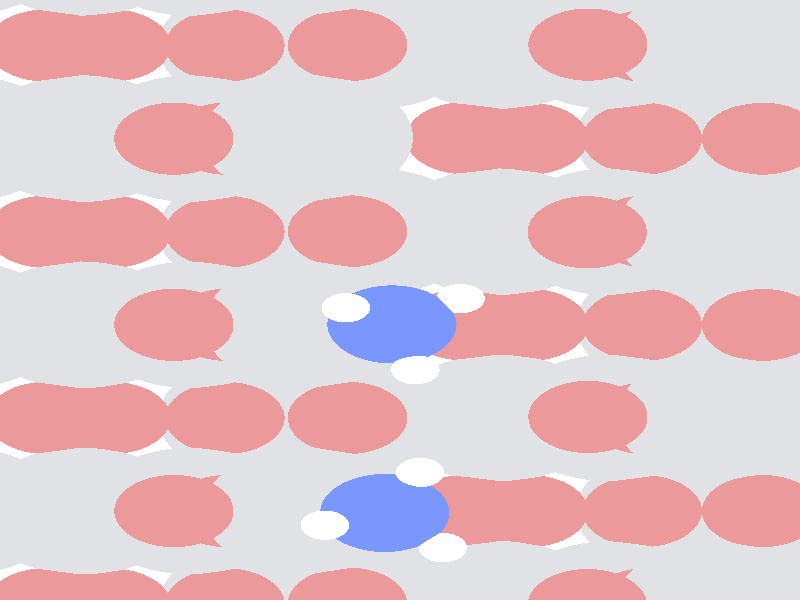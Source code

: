 #include "colors.inc"
#include "finish.inc"

global_settings {assumed_gamma 1 max_trace_level 6}
background {color White}
camera {orthographic
  right -9.91*x up 12.31*y
  direction 1.00*z
  location <0,0,50.00> look_at <0,0,0>}
light_source {<  2.00,   3.00,  125.00> color White
  area_light <0.95, 0, 0>, <0, 0.80, 0>, 5, 4
  adaptive 1 jitter}

#declare simple = finish {phong 0.7}
#declare pale = finish {ambient .5 diffuse .85 roughness .001 specular 0.200 }
#declare intermediate = finish {ambient 0.3 diffuse 0.6 specular 0.10 roughness 0.04 }
#declare vmd = finish {ambient .0 diffuse .65 phong 0.1 phong_size 40. specular 0.500 }
#declare jmol = finish {ambient .2 diffuse .6 specular 1 roughness .001 metallic}
#declare ase2 = finish {ambient 0.05 brilliance 3 diffuse 0.6 metallic specular 0.70 roughness 0.04 reflection 0.15}
#declare mj_mol = finish {ambient .00 diffuse .55 phong 0.0 phong_size 0.specular .250 roughness 0.1 brilliance 0.8 reflection 0.0 }
#declare ase3 = finish {ambient .15 brilliance 2 diffuse .6 metallic specular 1. roughness .001 reflection .0}
#declare glass = finish {ambient .05 diffuse .3 specular 1. roughness .001}
#declare glass2 = finish {ambient .0 diffuse .3 specular 1. reflection .25 roughness .001}
#declare Rcell = 0.100;
#declare Rbond = 0.100;

#macro atom(LOC, R, COL, TRANS, FIN)
  sphere{LOC, R texture{pigment{color COL transmit TRANS} finish{FIN}}}
#end
#macro constrain(LOC, R, COL, TRANS FIN)
union{torus{R, Rcell rotate 45*z texture{pigment{color COL transmit TRANS} finish{FIN}}}
      torus{R, Rcell rotate -45*z texture{pigment{color COL transmit TRANS} finish{FIN}}}
      translate LOC}
#end

atom(< -4.97,  -4.33, -11.58>, 0.74, rgb <0.84, 0.32, 0.33>, 0.0, pale) // #0 
atom(<-10.14,  -6.25, -11.58>, 0.74, rgb <0.84, 0.32, 0.33>, 0.0, pale) // #1 
atom(<-12.03,  -6.25, -10.83>, 1.30, rgb <0.75, 0.76, 0.78>, 0.0, pale) // #2 
atom(< -6.86,  -4.33, -10.83>, 1.30, rgb <0.75, 0.76, 0.78>, 0.0, pale) // #3 
atom(< -3.92,  -4.33,  -9.94>, 1.30, rgb <0.75, 0.76, 0.78>, 0.0, pale) // #4 
atom(< -9.09,  -6.25,  -9.94>, 1.30, rgb <0.75, 0.76, 0.78>, 0.0, pale) // #5 
atom(< -3.58,  -6.25, -10.07>, 0.74, rgb <0.84, 0.32, 0.33>, 0.0, pale) // #6 
atom(< -8.76,  -4.33, -10.07>, 0.74, rgb <0.84, 0.32, 0.33>, 0.0, pale) // #7 
atom(< -5.82,  -4.33,  -9.19>, 0.74, rgb <0.84, 0.32, 0.33>, 0.0, pale) // #8 
atom(<-10.99,  -6.25,  -9.19>, 0.74, rgb <0.84, 0.32, 0.33>, 0.0, pale) // #9 
atom(< -7.20,  -6.25, -10.69>, 0.74, rgb <0.84, 0.32, 0.33>, 0.0, pale) // #10 
atom(<-12.37,  -4.33, -10.69>, 0.74, rgb <0.84, 0.32, 0.33>, 0.0, pale) // #11 
atom(< -3.62,  -4.33,  -7.95>, 0.74, rgb <0.84, 0.32, 0.33>, 0.0, pale) // #12 
atom(< -8.80,  -6.24,  -7.99>, 0.74, rgb <0.84, 0.32, 0.33>, 0.0, pale) // #13 
atom(<-10.67,  -6.25,  -7.20>, 1.30, rgb <0.75, 0.76, 0.78>, 0.0, pale) // #14 
atom(< -5.44,  -4.33,  -7.16>, 1.30, rgb <0.75, 0.76, 0.78>, 0.0, pale) // #15 
atom(<-12.93,  -4.33,  -6.34>, 1.30, rgb <0.75, 0.76, 0.78>, 0.0, pale) // #16 
atom(< -7.74,  -6.25,  -6.45>, 1.30, rgb <0.75, 0.76, 0.78>, 0.0, pale) // #17 
atom(<-12.51,  -6.24,  -6.46>, 0.74, rgb <0.84, 0.32, 0.33>, 0.0, pale) // #18 
atom(< -7.34,  -4.33,  -6.52>, 0.74, rgb <0.84, 0.32, 0.33>, 0.0, pale) // #19 
atom(< -4.39,  -4.33,  -5.55>, 0.74, rgb <0.84, 0.32, 0.33>, 0.0, pale) // #20 
atom(< -9.53,  -6.24,  -5.61>, 0.74, rgb <0.84, 0.32, 0.33>, 0.0, pale) // #21 
atom(< -5.84,  -6.24,  -7.09>, 0.74, rgb <0.84, 0.32, 0.33>, 0.0, pale) // #22 
atom(<-11.04,  -4.33,  -7.09>, 0.74, rgb <0.84, 0.32, 0.33>, 0.0, pale) // #23 
atom(<-12.48,  -4.33,  -4.38>, 0.74, rgb <0.84, 0.32, 0.33>, 0.0, pale) // #24 
atom(< -7.27,  -6.24,  -4.47>, 0.74, rgb <0.84, 0.32, 0.33>, 0.0, pale) // #25 
atom(< -9.16,  -6.24,  -3.61>, 1.30, rgb <0.75, 0.76, 0.78>, 0.0, pale) // #26 
atom(< -3.96,  -4.33,  -3.43>, 1.30, rgb <0.75, 0.76, 0.78>, 0.0, pale) // #27 
atom(<-11.48,  -4.32,  -2.82>, 1.30, rgb <0.75, 0.76, 0.78>, 0.0, pale) // #28 
atom(< -6.38,  -6.24,  -2.92>, 1.30, rgb <0.75, 0.76, 0.78>, 0.0, pale) // #29 
atom(<-10.99,  -6.23,  -2.78>, 0.74, rgb <0.84, 0.32, 0.33>, 0.0, pale) // #30 
atom(< -5.86,  -4.33,  -2.67>, 0.74, rgb <0.84, 0.32, 0.33>, 0.0, pale) // #31 
atom(<-13.14,  -4.33,  -1.99>, 0.74, rgb <0.84, 0.32, 0.33>, 0.0, pale) // #32 
atom(< -8.02,  -6.26,  -2.07>, 0.74, rgb <0.84, 0.32, 0.33>, 0.0, pale) // #33 
atom(< -4.38,  -6.24,  -3.43>, 0.74, rgb <0.84, 0.32, 0.33>, 0.0, pale) // #34 
atom(< -9.53,  -4.33,  -3.54>, 0.74, rgb <0.84, 0.32, 0.33>, 0.0, pale) // #35 
atom(< -4.97,  -0.51, -11.58>, 0.74, rgb <0.84, 0.32, 0.33>, 0.0, pale) // #36 
atom(<-10.14,  -2.42, -11.58>, 0.74, rgb <0.84, 0.32, 0.33>, 0.0, pale) // #37 
atom(<-12.03,  -2.42, -10.83>, 1.30, rgb <0.75, 0.76, 0.78>, 0.0, pale) // #38 
atom(< -6.86,  -0.51, -10.83>, 1.30, rgb <0.75, 0.76, 0.78>, 0.0, pale) // #39 
atom(< -3.92,  -0.51,  -9.94>, 1.30, rgb <0.75, 0.76, 0.78>, 0.0, pale) // #40 
atom(< -9.09,  -2.42,  -9.94>, 1.30, rgb <0.75, 0.76, 0.78>, 0.0, pale) // #41 
atom(< -3.58,  -2.42, -10.07>, 0.74, rgb <0.84, 0.32, 0.33>, 0.0, pale) // #42 
atom(< -8.76,  -0.51, -10.07>, 0.74, rgb <0.84, 0.32, 0.33>, 0.0, pale) // #43 
atom(< -5.82,  -0.51,  -9.19>, 0.74, rgb <0.84, 0.32, 0.33>, 0.0, pale) // #44 
atom(<-10.99,  -2.42,  -9.19>, 0.74, rgb <0.84, 0.32, 0.33>, 0.0, pale) // #45 
atom(< -7.20,  -2.42, -10.69>, 0.74, rgb <0.84, 0.32, 0.33>, 0.0, pale) // #46 
atom(<-12.37,  -0.51, -10.69>, 0.74, rgb <0.84, 0.32, 0.33>, 0.0, pale) // #47 
atom(< -3.62,  -0.51,  -7.95>, 0.74, rgb <0.84, 0.32, 0.33>, 0.0, pale) // #48 
atom(< -8.80,  -2.42,  -7.99>, 0.74, rgb <0.84, 0.32, 0.33>, 0.0, pale) // #49 
atom(<-10.67,  -2.42,  -7.20>, 1.30, rgb <0.75, 0.76, 0.78>, 0.0, pale) // #50 
atom(< -5.44,  -0.51,  -7.16>, 1.30, rgb <0.75, 0.76, 0.78>, 0.0, pale) // #51 
atom(<-12.93,  -0.51,  -6.34>, 1.30, rgb <0.75, 0.76, 0.78>, 0.0, pale) // #52 
atom(< -7.74,  -2.42,  -6.45>, 1.30, rgb <0.75, 0.76, 0.78>, 0.0, pale) // #53 
atom(<-12.51,  -2.42,  -6.45>, 0.74, rgb <0.84, 0.32, 0.33>, 0.0, pale) // #54 
atom(< -7.34,  -0.51,  -6.52>, 0.74, rgb <0.84, 0.32, 0.33>, 0.0, pale) // #55 
atom(< -4.39,  -0.51,  -5.55>, 0.74, rgb <0.84, 0.32, 0.33>, 0.0, pale) // #56 
atom(< -9.53,  -2.43,  -5.61>, 0.74, rgb <0.84, 0.32, 0.33>, 0.0, pale) // #57 
atom(< -5.84,  -2.42,  -7.09>, 0.74, rgb <0.84, 0.32, 0.33>, 0.0, pale) // #58 
atom(<-11.03,  -0.51,  -7.09>, 0.74, rgb <0.84, 0.32, 0.33>, 0.0, pale) // #59 
atom(<-12.49,  -0.51,  -4.40>, 0.74, rgb <0.84, 0.32, 0.33>, 0.0, pale) // #60 
atom(< -7.27,  -2.43,  -4.47>, 0.74, rgb <0.84, 0.32, 0.33>, 0.0, pale) // #61 
atom(< -9.16,  -2.42,  -3.60>, 1.30, rgb <0.75, 0.76, 0.78>, 0.0, pale) // #62 
atom(< -3.96,  -0.51,  -3.43>, 1.30, rgb <0.75, 0.76, 0.78>, 0.0, pale) // #63 
atom(<-11.48,  -0.50,  -2.83>, 1.30, rgb <0.75, 0.76, 0.78>, 0.0, pale) // #64 
atom(< -6.37,  -2.42,  -2.92>, 1.30, rgb <0.75, 0.76, 0.78>, 0.0, pale) // #65 
atom(<-10.99,  -2.42,  -2.79>, 0.74, rgb <0.84, 0.32, 0.33>, 0.0, pale) // #66 
atom(< -5.86,  -0.51,  -2.68>, 0.74, rgb <0.84, 0.32, 0.33>, 0.0, pale) // #67 
atom(<-13.14,  -0.51,  -2.00>, 0.74, rgb <0.84, 0.32, 0.33>, 0.0, pale) // #68 
atom(< -8.02,  -2.40,  -2.07>, 0.74, rgb <0.84, 0.32, 0.33>, 0.0, pale) // #69 
atom(< -4.38,  -2.42,  -3.42>, 0.74, rgb <0.84, 0.32, 0.33>, 0.0, pale) // #70 
atom(< -9.54,  -0.50,  -3.57>, 0.74, rgb <0.84, 0.32, 0.33>, 0.0, pale) // #71 
atom(<-10.54,  -4.37,  -0.65>, 0.80, rgb <0.19, 0.31, 0.97>, 0.0, pale) // #72 
atom(< -9.81,  -5.08,  -0.63>, 0.30, rgb <1.00, 1.00, 1.00>, 0.0, pale) // #73 
atom(<-10.09,  -3.54,  -0.28>, 0.30, rgb <1.00, 1.00, 1.00>, 0.0, pale) // #74 
atom(<-11.27,  -4.62,   0.00>, 0.30, rgb <1.00, 1.00, 1.00>, 0.0, pale) // #75 
atom(<-10.44,  -0.50,  -0.78>, 0.80, rgb <0.19, 0.31, 0.97>, 0.0, pale) // #76 
atom(<-10.15,  -1.43,  -0.52>, 0.30, rgb <1.00, 1.00, 1.00>, 0.0, pale) // #77 
atom(< -9.59,   0.03,  -0.79>, 0.30, rgb <1.00, 1.00, 1.00>, 0.0, pale) // #78 
atom(<-11.01,  -0.16,  -0.02>, 0.30, rgb <1.00, 1.00, 1.00>, 0.0, pale) // #79 
atom(< -4.97,   3.31, -11.58>, 0.74, rgb <0.84, 0.32, 0.33>, 0.0, pale) // #80 
atom(<-10.14,   1.40, -11.58>, 0.74, rgb <0.84, 0.32, 0.33>, 0.0, pale) // #81 
atom(<-12.03,   1.40, -10.83>, 1.30, rgb <0.75, 0.76, 0.78>, 0.0, pale) // #82 
atom(< -6.86,   3.31, -10.83>, 1.30, rgb <0.75, 0.76, 0.78>, 0.0, pale) // #83 
atom(< -3.92,   3.31,  -9.94>, 1.30, rgb <0.75, 0.76, 0.78>, 0.0, pale) // #84 
atom(< -9.09,   1.40,  -9.94>, 1.30, rgb <0.75, 0.76, 0.78>, 0.0, pale) // #85 
atom(< -3.58,   1.40, -10.07>, 0.74, rgb <0.84, 0.32, 0.33>, 0.0, pale) // #86 
atom(< -8.76,   3.31, -10.07>, 0.74, rgb <0.84, 0.32, 0.33>, 0.0, pale) // #87 
atom(< -5.82,   3.31,  -9.19>, 0.74, rgb <0.84, 0.32, 0.33>, 0.0, pale) // #88 
atom(<-10.99,   1.40,  -9.19>, 0.74, rgb <0.84, 0.32, 0.33>, 0.0, pale) // #89 
atom(< -7.20,   1.40, -10.69>, 0.74, rgb <0.84, 0.32, 0.33>, 0.0, pale) // #90 
atom(<-12.37,   3.31, -10.69>, 0.74, rgb <0.84, 0.32, 0.33>, 0.0, pale) // #91 
atom(< -3.62,   3.31,  -7.95>, 0.74, rgb <0.84, 0.32, 0.33>, 0.0, pale) // #92 
atom(< -8.80,   1.40,  -7.99>, 0.74, rgb <0.84, 0.32, 0.33>, 0.0, pale) // #93 
atom(<-10.67,   1.40,  -7.20>, 1.30, rgb <0.75, 0.76, 0.78>, 0.0, pale) // #94 
atom(< -5.44,   3.32,  -7.16>, 1.30, rgb <0.75, 0.76, 0.78>, 0.0, pale) // #95 
atom(<-12.93,   3.31,  -6.34>, 1.30, rgb <0.75, 0.76, 0.78>, 0.0, pale) // #96 
atom(< -7.74,   1.40,  -6.45>, 1.30, rgb <0.75, 0.76, 0.78>, 0.0, pale) // #97 
atom(<-12.51,   1.40,  -6.46>, 0.74, rgb <0.84, 0.32, 0.33>, 0.0, pale) // #98 
atom(< -7.34,   3.31,  -6.52>, 0.74, rgb <0.84, 0.32, 0.33>, 0.0, pale) // #99 
atom(< -4.39,   3.31,  -5.55>, 0.74, rgb <0.84, 0.32, 0.33>, 0.0, pale) // #100 
atom(< -9.53,   1.40,  -5.61>, 0.74, rgb <0.84, 0.32, 0.33>, 0.0, pale) // #101 
atom(< -5.84,   1.40,  -7.09>, 0.74, rgb <0.84, 0.32, 0.33>, 0.0, pale) // #102 
atom(<-11.04,   3.31,  -7.09>, 0.74, rgb <0.84, 0.32, 0.33>, 0.0, pale) // #103 
atom(<-12.48,   3.31,  -4.38>, 0.74, rgb <0.84, 0.32, 0.33>, 0.0, pale) // #104 
atom(< -7.27,   1.41,  -4.47>, 0.74, rgb <0.84, 0.32, 0.33>, 0.0, pale) // #105 
atom(< -9.16,   1.40,  -3.61>, 1.30, rgb <0.75, 0.76, 0.78>, 0.0, pale) // #106 
atom(< -3.96,   3.31,  -3.43>, 1.30, rgb <0.75, 0.76, 0.78>, 0.0, pale) // #107 
atom(<-11.48,   3.33,  -2.82>, 1.30, rgb <0.75, 0.76, 0.78>, 0.0, pale) // #108 
atom(< -6.38,   1.40,  -2.92>, 1.30, rgb <0.75, 0.76, 0.78>, 0.0, pale) // #109 
atom(<-10.99,   1.41,  -2.78>, 0.74, rgb <0.84, 0.32, 0.33>, 0.0, pale) // #110 
atom(< -5.86,   3.31,  -2.67>, 0.74, rgb <0.84, 0.32, 0.33>, 0.0, pale) // #111 
atom(<-13.14,   3.31,  -1.99>, 0.74, rgb <0.84, 0.32, 0.33>, 0.0, pale) // #112 
atom(< -8.02,   1.39,  -2.07>, 0.74, rgb <0.84, 0.32, 0.33>, 0.0, pale) // #113 
atom(< -4.38,   1.40,  -3.43>, 0.74, rgb <0.84, 0.32, 0.33>, 0.0, pale) // #114 
atom(< -9.53,   3.32,  -3.54>, 0.74, rgb <0.84, 0.32, 0.33>, 0.0, pale) // #115 
atom(< -4.97,   7.13, -11.58>, 0.74, rgb <0.84, 0.32, 0.33>, 0.0, pale) // #116 
atom(<-10.14,   5.22, -11.58>, 0.74, rgb <0.84, 0.32, 0.33>, 0.0, pale) // #117 
atom(<-12.03,   5.22, -10.83>, 1.30, rgb <0.75, 0.76, 0.78>, 0.0, pale) // #118 
atom(< -6.86,   7.13, -10.83>, 1.30, rgb <0.75, 0.76, 0.78>, 0.0, pale) // #119 
atom(< -3.92,   7.13,  -9.94>, 1.30, rgb <0.75, 0.76, 0.78>, 0.0, pale) // #120 
atom(< -9.09,   5.22,  -9.94>, 1.30, rgb <0.75, 0.76, 0.78>, 0.0, pale) // #121 
atom(< -3.58,   5.22, -10.07>, 0.74, rgb <0.84, 0.32, 0.33>, 0.0, pale) // #122 
atom(< -8.76,   7.13, -10.07>, 0.74, rgb <0.84, 0.32, 0.33>, 0.0, pale) // #123 
atom(< -5.82,   7.13,  -9.19>, 0.74, rgb <0.84, 0.32, 0.33>, 0.0, pale) // #124 
atom(<-10.99,   5.22,  -9.19>, 0.74, rgb <0.84, 0.32, 0.33>, 0.0, pale) // #125 
atom(< -7.20,   5.22, -10.69>, 0.74, rgb <0.84, 0.32, 0.33>, 0.0, pale) // #126 
atom(<-12.37,   7.13, -10.69>, 0.74, rgb <0.84, 0.32, 0.33>, 0.0, pale) // #127 
atom(< -3.62,   7.14,  -7.95>, 0.74, rgb <0.84, 0.32, 0.33>, 0.0, pale) // #128 
atom(< -8.80,   5.22,  -7.99>, 0.74, rgb <0.84, 0.32, 0.33>, 0.0, pale) // #129 
atom(<-10.67,   5.22,  -7.20>, 1.30, rgb <0.75, 0.76, 0.78>, 0.0, pale) // #130 
atom(< -5.44,   7.14,  -7.16>, 1.30, rgb <0.75, 0.76, 0.78>, 0.0, pale) // #131 
atom(<-12.93,   7.13,  -6.34>, 1.30, rgb <0.75, 0.76, 0.78>, 0.0, pale) // #132 
atom(< -7.74,   5.22,  -6.45>, 1.30, rgb <0.75, 0.76, 0.78>, 0.0, pale) // #133 
atom(<-12.51,   5.22,  -6.45>, 0.74, rgb <0.84, 0.32, 0.33>, 0.0, pale) // #134 
atom(< -7.34,   7.13,  -6.52>, 0.74, rgb <0.84, 0.32, 0.33>, 0.0, pale) // #135 
atom(< -4.39,   7.13,  -5.55>, 0.74, rgb <0.84, 0.32, 0.33>, 0.0, pale) // #136 
atom(< -9.53,   5.22,  -5.61>, 0.74, rgb <0.84, 0.32, 0.33>, 0.0, pale) // #137 
atom(< -5.84,   5.22,  -7.09>, 0.74, rgb <0.84, 0.32, 0.33>, 0.0, pale) // #138 
atom(<-11.03,   7.13,  -7.09>, 0.74, rgb <0.84, 0.32, 0.33>, 0.0, pale) // #139 
atom(<-12.49,   7.14,  -4.40>, 0.74, rgb <0.84, 0.32, 0.33>, 0.0, pale) // #140 
atom(< -7.27,   5.21,  -4.47>, 0.74, rgb <0.84, 0.32, 0.33>, 0.0, pale) // #141 
atom(< -9.16,   5.22,  -3.60>, 1.30, rgb <0.75, 0.76, 0.78>, 0.0, pale) // #142 
atom(< -3.96,   7.14,  -3.43>, 1.30, rgb <0.75, 0.76, 0.78>, 0.0, pale) // #143 
atom(<-11.48,   7.15,  -2.83>, 1.30, rgb <0.75, 0.76, 0.78>, 0.0, pale) // #144 
atom(< -6.37,   5.22,  -2.92>, 1.30, rgb <0.75, 0.76, 0.78>, 0.0, pale) // #145 
atom(<-10.99,   5.23,  -2.79>, 0.74, rgb <0.84, 0.32, 0.33>, 0.0, pale) // #146 
atom(< -5.86,   7.13,  -2.68>, 0.74, rgb <0.84, 0.32, 0.33>, 0.0, pale) // #147 
atom(<-13.14,   7.14,  -2.00>, 0.74, rgb <0.84, 0.32, 0.33>, 0.0, pale) // #148 
atom(< -8.02,   5.24,  -2.07>, 0.74, rgb <0.84, 0.32, 0.33>, 0.0, pale) // #149 
atom(< -4.38,   5.22,  -3.42>, 0.74, rgb <0.84, 0.32, 0.33>, 0.0, pale) // #150 
atom(< -9.54,   7.14,  -3.57>, 0.74, rgb <0.84, 0.32, 0.33>, 0.0, pale) // #151 
atom(<-10.54,   3.28,  -0.65>, 0.80, rgb <0.19, 0.31, 0.97>, 0.0, pale) // #152 
atom(< -9.81,   2.56,  -0.63>, 0.30, rgb <1.00, 1.00, 1.00>, 0.0, pale) // #153 
atom(<-10.09,   4.11,  -0.28>, 0.30, rgb <1.00, 1.00, 1.00>, 0.0, pale) // #154 
atom(<-11.27,   3.02,   0.00>, 0.30, rgb <1.00, 1.00, 1.00>, 0.0, pale) // #155 
atom(<-10.44,   7.14,  -0.78>, 0.80, rgb <0.19, 0.31, 0.97>, 0.0, pale) // #156 
atom(<-10.15,   6.21,  -0.52>, 0.30, rgb <1.00, 1.00, 1.00>, 0.0, pale) // #157 
atom(< -9.59,   7.68,  -0.79>, 0.30, rgb <1.00, 1.00, 1.00>, 0.0, pale) // #158 
atom(<-11.01,   7.49,  -0.02>, 0.30, rgb <1.00, 1.00, 1.00>, 0.0, pale) // #159 
atom(<  5.37,  -4.33, -11.58>, 0.74, rgb <0.84, 0.32, 0.33>, 0.0, pale) // #160 
atom(<  0.20,  -6.25, -11.58>, 0.74, rgb <0.84, 0.32, 0.33>, 0.0, pale) // #161 
atom(< -1.69,  -6.25, -10.83>, 1.30, rgb <0.75, 0.76, 0.78>, 0.0, pale) // #162 
atom(<  3.48,  -4.33, -10.83>, 1.30, rgb <0.75, 0.76, 0.78>, 0.0, pale) // #163 
atom(<  6.42,  -4.33,  -9.94>, 1.30, rgb <0.75, 0.76, 0.78>, 0.0, pale) // #164 
atom(<  1.25,  -6.25,  -9.94>, 1.30, rgb <0.75, 0.76, 0.78>, 0.0, pale) // #165 
atom(<  6.76,  -6.25, -10.07>, 0.74, rgb <0.84, 0.32, 0.33>, 0.0, pale) // #166 
atom(<  1.59,  -4.33, -10.07>, 0.74, rgb <0.84, 0.32, 0.33>, 0.0, pale) // #167 
atom(<  4.53,  -4.33,  -9.19>, 0.74, rgb <0.84, 0.32, 0.33>, 0.0, pale) // #168 
atom(< -0.65,  -6.25,  -9.19>, 0.74, rgb <0.84, 0.32, 0.33>, 0.0, pale) // #169 
atom(<  3.14,  -6.25, -10.69>, 0.74, rgb <0.84, 0.32, 0.33>, 0.0, pale) // #170 
atom(< -2.03,  -4.33, -10.69>, 0.74, rgb <0.84, 0.32, 0.33>, 0.0, pale) // #171 
atom(<  6.72,  -4.33,  -7.95>, 0.74, rgb <0.84, 0.32, 0.33>, 0.0, pale) // #172 
atom(<  1.54,  -6.24,  -7.99>, 0.74, rgb <0.84, 0.32, 0.33>, 0.0, pale) // #173 
atom(< -0.33,  -6.25,  -7.20>, 1.30, rgb <0.75, 0.76, 0.78>, 0.0, pale) // #174 
atom(<  4.90,  -4.33,  -7.16>, 1.30, rgb <0.75, 0.76, 0.78>, 0.0, pale) // #175 
atom(< -2.59,  -4.33,  -6.34>, 1.30, rgb <0.75, 0.76, 0.78>, 0.0, pale) // #176 
atom(<  2.60,  -6.25,  -6.45>, 1.30, rgb <0.75, 0.76, 0.78>, 0.0, pale) // #177 
atom(< -2.17,  -6.24,  -6.46>, 0.74, rgb <0.84, 0.32, 0.33>, 0.0, pale) // #178 
atom(<  3.00,  -4.33,  -6.52>, 0.74, rgb <0.84, 0.32, 0.33>, 0.0, pale) // #179 
atom(<  5.96,  -4.33,  -5.55>, 0.74, rgb <0.84, 0.32, 0.33>, 0.0, pale) // #180 
atom(<  0.81,  -6.24,  -5.61>, 0.74, rgb <0.84, 0.32, 0.33>, 0.0, pale) // #181 
atom(<  4.50,  -6.24,  -7.09>, 0.74, rgb <0.84, 0.32, 0.33>, 0.0, pale) // #182 
atom(< -0.70,  -4.33,  -7.09>, 0.74, rgb <0.84, 0.32, 0.33>, 0.0, pale) // #183 
atom(< -2.14,  -4.33,  -4.38>, 0.74, rgb <0.84, 0.32, 0.33>, 0.0, pale) // #184 
atom(<  3.07,  -6.24,  -4.47>, 0.74, rgb <0.84, 0.32, 0.33>, 0.0, pale) // #185 
atom(<  1.18,  -6.24,  -3.61>, 1.30, rgb <0.75, 0.76, 0.78>, 0.0, pale) // #186 
atom(<  6.38,  -4.33,  -3.43>, 1.30, rgb <0.75, 0.76, 0.78>, 0.0, pale) // #187 
atom(< -1.14,  -4.32,  -2.82>, 1.30, rgb <0.75, 0.76, 0.78>, 0.0, pale) // #188 
atom(<  3.97,  -6.24,  -2.92>, 1.30, rgb <0.75, 0.76, 0.78>, 0.0, pale) // #189 
atom(< -0.65,  -6.23,  -2.78>, 0.74, rgb <0.84, 0.32, 0.33>, 0.0, pale) // #190 
atom(<  4.48,  -4.33,  -2.67>, 0.74, rgb <0.84, 0.32, 0.33>, 0.0, pale) // #191 
atom(< -2.80,  -4.33,  -1.99>, 0.74, rgb <0.84, 0.32, 0.33>, 0.0, pale) // #192 
atom(<  2.32,  -6.26,  -2.07>, 0.74, rgb <0.84, 0.32, 0.33>, 0.0, pale) // #193 
atom(<  5.96,  -6.24,  -3.43>, 0.74, rgb <0.84, 0.32, 0.33>, 0.0, pale) // #194 
atom(<  0.81,  -4.33,  -3.54>, 0.74, rgb <0.84, 0.32, 0.33>, 0.0, pale) // #195 
atom(<  5.37,  -0.51, -11.58>, 0.74, rgb <0.84, 0.32, 0.33>, 0.0, pale) // #196 
atom(<  0.20,  -2.42, -11.58>, 0.74, rgb <0.84, 0.32, 0.33>, 0.0, pale) // #197 
atom(< -1.69,  -2.42, -10.83>, 1.30, rgb <0.75, 0.76, 0.78>, 0.0, pale) // #198 
atom(<  3.48,  -0.51, -10.83>, 1.30, rgb <0.75, 0.76, 0.78>, 0.0, pale) // #199 
atom(<  6.42,  -0.51,  -9.94>, 1.30, rgb <0.75, 0.76, 0.78>, 0.0, pale) // #200 
atom(<  1.25,  -2.42,  -9.94>, 1.30, rgb <0.75, 0.76, 0.78>, 0.0, pale) // #201 
atom(<  6.76,  -2.42, -10.07>, 0.74, rgb <0.84, 0.32, 0.33>, 0.0, pale) // #202 
atom(<  1.59,  -0.51, -10.07>, 0.74, rgb <0.84, 0.32, 0.33>, 0.0, pale) // #203 
atom(<  4.53,  -0.51,  -9.19>, 0.74, rgb <0.84, 0.32, 0.33>, 0.0, pale) // #204 
atom(< -0.65,  -2.42,  -9.19>, 0.74, rgb <0.84, 0.32, 0.33>, 0.0, pale) // #205 
atom(<  3.14,  -2.42, -10.69>, 0.74, rgb <0.84, 0.32, 0.33>, 0.0, pale) // #206 
atom(< -2.03,  -0.51, -10.69>, 0.74, rgb <0.84, 0.32, 0.33>, 0.0, pale) // #207 
atom(<  6.72,  -0.51,  -7.95>, 0.74, rgb <0.84, 0.32, 0.33>, 0.0, pale) // #208 
atom(<  1.54,  -2.42,  -7.99>, 0.74, rgb <0.84, 0.32, 0.33>, 0.0, pale) // #209 
atom(< -0.33,  -2.42,  -7.20>, 1.30, rgb <0.75, 0.76, 0.78>, 0.0, pale) // #210 
atom(<  4.90,  -0.51,  -7.16>, 1.30, rgb <0.75, 0.76, 0.78>, 0.0, pale) // #211 
atom(< -2.59,  -0.51,  -6.34>, 1.30, rgb <0.75, 0.76, 0.78>, 0.0, pale) // #212 
atom(<  2.60,  -2.42,  -6.45>, 1.30, rgb <0.75, 0.76, 0.78>, 0.0, pale) // #213 
atom(< -2.17,  -2.42,  -6.45>, 0.74, rgb <0.84, 0.32, 0.33>, 0.0, pale) // #214 
atom(<  3.00,  -0.51,  -6.52>, 0.74, rgb <0.84, 0.32, 0.33>, 0.0, pale) // #215 
atom(<  5.95,  -0.51,  -5.55>, 0.74, rgb <0.84, 0.32, 0.33>, 0.0, pale) // #216 
atom(<  0.81,  -2.43,  -5.61>, 0.74, rgb <0.84, 0.32, 0.33>, 0.0, pale) // #217 
atom(<  4.51,  -2.42,  -7.09>, 0.74, rgb <0.84, 0.32, 0.33>, 0.0, pale) // #218 
atom(< -0.69,  -0.51,  -7.09>, 0.74, rgb <0.84, 0.32, 0.33>, 0.0, pale) // #219 
atom(< -2.14,  -0.51,  -4.40>, 0.74, rgb <0.84, 0.32, 0.33>, 0.0, pale) // #220 
atom(<  3.07,  -2.43,  -4.47>, 0.74, rgb <0.84, 0.32, 0.33>, 0.0, pale) // #221 
atom(<  1.18,  -2.42,  -3.60>, 1.30, rgb <0.75, 0.76, 0.78>, 0.0, pale) // #222 
atom(<  6.38,  -0.51,  -3.43>, 1.30, rgb <0.75, 0.76, 0.78>, 0.0, pale) // #223 
atom(< -1.13,  -0.50,  -2.83>, 1.30, rgb <0.75, 0.76, 0.78>, 0.0, pale) // #224 
atom(<  3.97,  -2.42,  -2.92>, 1.30, rgb <0.75, 0.76, 0.78>, 0.0, pale) // #225 
atom(< -0.65,  -2.42,  -2.79>, 0.74, rgb <0.84, 0.32, 0.33>, 0.0, pale) // #226 
atom(<  4.48,  -0.51,  -2.68>, 0.74, rgb <0.84, 0.32, 0.33>, 0.0, pale) // #227 
atom(< -2.80,  -0.51,  -2.00>, 0.74, rgb <0.84, 0.32, 0.33>, 0.0, pale) // #228 
atom(<  2.33,  -2.40,  -2.07>, 0.74, rgb <0.84, 0.32, 0.33>, 0.0, pale) // #229 
atom(<  5.96,  -2.42,  -3.42>, 0.74, rgb <0.84, 0.32, 0.33>, 0.0, pale) // #230 
atom(<  0.80,  -0.50,  -3.57>, 0.74, rgb <0.84, 0.32, 0.33>, 0.0, pale) // #231 
atom(< -0.19,  -4.37,  -0.65>, 0.80, rgb <0.19, 0.31, 0.97>, 0.0, pale) // #232 
atom(<  0.53,  -5.08,  -0.63>, 0.30, rgb <1.00, 1.00, 1.00>, 0.0, pale) // #233 
atom(<  0.25,  -3.54,  -0.28>, 0.30, rgb <1.00, 1.00, 1.00>, 0.0, pale) // #234 
atom(< -0.93,  -4.62,   0.00>, 0.30, rgb <1.00, 1.00, 1.00>, 0.0, pale) // #235 
atom(< -0.10,  -0.50,  -0.78>, 0.80, rgb <0.19, 0.31, 0.97>, 0.0, pale) // #236 
atom(<  0.19,  -1.43,  -0.52>, 0.30, rgb <1.00, 1.00, 1.00>, 0.0, pale) // #237 
atom(<  0.75,   0.03,  -0.79>, 0.30, rgb <1.00, 1.00, 1.00>, 0.0, pale) // #238 
atom(< -0.67,  -0.16,  -0.02>, 0.30, rgb <1.00, 1.00, 1.00>, 0.0, pale) // #239 
atom(<  5.37,   3.31, -11.58>, 0.74, rgb <0.84, 0.32, 0.33>, 0.0, pale) // #240 
atom(<  0.20,   1.40, -11.58>, 0.74, rgb <0.84, 0.32, 0.33>, 0.0, pale) // #241 
atom(< -1.69,   1.40, -10.83>, 1.30, rgb <0.75, 0.76, 0.78>, 0.0, pale) // #242 
atom(<  3.48,   3.31, -10.83>, 1.30, rgb <0.75, 0.76, 0.78>, 0.0, pale) // #243 
atom(<  6.42,   3.31,  -9.94>, 1.30, rgb <0.75, 0.76, 0.78>, 0.0, pale) // #244 
atom(<  1.25,   1.40,  -9.94>, 1.30, rgb <0.75, 0.76, 0.78>, 0.0, pale) // #245 
atom(<  6.76,   1.40, -10.07>, 0.74, rgb <0.84, 0.32, 0.33>, 0.0, pale) // #246 
atom(<  1.59,   3.31, -10.07>, 0.74, rgb <0.84, 0.32, 0.33>, 0.0, pale) // #247 
atom(<  4.53,   3.31,  -9.19>, 0.74, rgb <0.84, 0.32, 0.33>, 0.0, pale) // #248 
atom(< -0.65,   1.40,  -9.19>, 0.74, rgb <0.84, 0.32, 0.33>, 0.0, pale) // #249 
atom(<  3.14,   1.40, -10.69>, 0.74, rgb <0.84, 0.32, 0.33>, 0.0, pale) // #250 
atom(< -2.03,   3.31, -10.69>, 0.74, rgb <0.84, 0.32, 0.33>, 0.0, pale) // #251 
atom(<  6.72,   3.31,  -7.95>, 0.74, rgb <0.84, 0.32, 0.33>, 0.0, pale) // #252 
atom(<  1.54,   1.40,  -7.99>, 0.74, rgb <0.84, 0.32, 0.33>, 0.0, pale) // #253 
atom(< -0.33,   1.40,  -7.20>, 1.30, rgb <0.75, 0.76, 0.78>, 0.0, pale) // #254 
atom(<  4.90,   3.32,  -7.16>, 1.30, rgb <0.75, 0.76, 0.78>, 0.0, pale) // #255 
atom(< -2.59,   3.31,  -6.34>, 1.30, rgb <0.75, 0.76, 0.78>, 0.0, pale) // #256 
atom(<  2.60,   1.40,  -6.45>, 1.30, rgb <0.75, 0.76, 0.78>, 0.0, pale) // #257 
atom(< -2.17,   1.40,  -6.46>, 0.74, rgb <0.84, 0.32, 0.33>, 0.0, pale) // #258 
atom(<  3.00,   3.31,  -6.52>, 0.74, rgb <0.84, 0.32, 0.33>, 0.0, pale) // #259 
atom(<  5.96,   3.31,  -5.55>, 0.74, rgb <0.84, 0.32, 0.33>, 0.0, pale) // #260 
atom(<  0.81,   1.40,  -5.61>, 0.74, rgb <0.84, 0.32, 0.33>, 0.0, pale) // #261 
atom(<  4.50,   1.40,  -7.09>, 0.74, rgb <0.84, 0.32, 0.33>, 0.0, pale) // #262 
atom(< -0.70,   3.31,  -7.09>, 0.74, rgb <0.84, 0.32, 0.33>, 0.0, pale) // #263 
atom(< -2.14,   3.31,  -4.38>, 0.74, rgb <0.84, 0.32, 0.33>, 0.0, pale) // #264 
atom(<  3.07,   1.41,  -4.47>, 0.74, rgb <0.84, 0.32, 0.33>, 0.0, pale) // #265 
atom(<  1.18,   1.40,  -3.61>, 1.30, rgb <0.75, 0.76, 0.78>, 0.0, pale) // #266 
atom(<  6.38,   3.31,  -3.43>, 1.30, rgb <0.75, 0.76, 0.78>, 0.0, pale) // #267 
atom(< -1.14,   3.33,  -2.82>, 1.30, rgb <0.75, 0.76, 0.78>, 0.0, pale) // #268 
atom(<  3.97,   1.40,  -2.92>, 1.30, rgb <0.75, 0.76, 0.78>, 0.0, pale) // #269 
atom(< -0.65,   1.41,  -2.78>, 0.74, rgb <0.84, 0.32, 0.33>, 0.0, pale) // #270 
atom(<  4.48,   3.31,  -2.67>, 0.74, rgb <0.84, 0.32, 0.33>, 0.0, pale) // #271 
atom(< -2.80,   3.31,  -1.99>, 0.74, rgb <0.84, 0.32, 0.33>, 0.0, pale) // #272 
atom(<  2.32,   1.39,  -2.07>, 0.74, rgb <0.84, 0.32, 0.33>, 0.0, pale) // #273 
atom(<  5.96,   1.40,  -3.43>, 0.74, rgb <0.84, 0.32, 0.33>, 0.0, pale) // #274 
atom(<  0.81,   3.32,  -3.54>, 0.74, rgb <0.84, 0.32, 0.33>, 0.0, pale) // #275 
atom(<  5.37,   7.13, -11.58>, 0.74, rgb <0.84, 0.32, 0.33>, 0.0, pale) // #276 
atom(<  0.20,   5.22, -11.58>, 0.74, rgb <0.84, 0.32, 0.33>, 0.0, pale) // #277 
atom(< -1.69,   5.22, -10.83>, 1.30, rgb <0.75, 0.76, 0.78>, 0.0, pale) // #278 
atom(<  3.48,   7.13, -10.83>, 1.30, rgb <0.75, 0.76, 0.78>, 0.0, pale) // #279 
atom(<  6.42,   7.13,  -9.94>, 1.30, rgb <0.75, 0.76, 0.78>, 0.0, pale) // #280 
atom(<  1.25,   5.22,  -9.94>, 1.30, rgb <0.75, 0.76, 0.78>, 0.0, pale) // #281 
atom(<  6.76,   5.22, -10.07>, 0.74, rgb <0.84, 0.32, 0.33>, 0.0, pale) // #282 
atom(<  1.59,   7.13, -10.07>, 0.74, rgb <0.84, 0.32, 0.33>, 0.0, pale) // #283 
atom(<  4.53,   7.13,  -9.19>, 0.74, rgb <0.84, 0.32, 0.33>, 0.0, pale) // #284 
atom(< -0.65,   5.22,  -9.19>, 0.74, rgb <0.84, 0.32, 0.33>, 0.0, pale) // #285 
atom(<  3.14,   5.22, -10.69>, 0.74, rgb <0.84, 0.32, 0.33>, 0.0, pale) // #286 
atom(< -2.03,   7.13, -10.69>, 0.74, rgb <0.84, 0.32, 0.33>, 0.0, pale) // #287 
atom(<  6.72,   7.14,  -7.95>, 0.74, rgb <0.84, 0.32, 0.33>, 0.0, pale) // #288 
atom(<  1.54,   5.22,  -7.99>, 0.74, rgb <0.84, 0.32, 0.33>, 0.0, pale) // #289 
atom(< -0.33,   5.22,  -7.20>, 1.30, rgb <0.75, 0.76, 0.78>, 0.0, pale) // #290 
atom(<  4.90,   7.14,  -7.16>, 1.30, rgb <0.75, 0.76, 0.78>, 0.0, pale) // #291 
atom(< -2.59,   7.13,  -6.34>, 1.30, rgb <0.75, 0.76, 0.78>, 0.0, pale) // #292 
atom(<  2.60,   5.22,  -6.45>, 1.30, rgb <0.75, 0.76, 0.78>, 0.0, pale) // #293 
atom(< -2.17,   5.22,  -6.45>, 0.74, rgb <0.84, 0.32, 0.33>, 0.0, pale) // #294 
atom(<  3.00,   7.13,  -6.52>, 0.74, rgb <0.84, 0.32, 0.33>, 0.0, pale) // #295 
atom(<  5.95,   7.13,  -5.55>, 0.74, rgb <0.84, 0.32, 0.33>, 0.0, pale) // #296 
atom(<  0.81,   5.22,  -5.61>, 0.74, rgb <0.84, 0.32, 0.33>, 0.0, pale) // #297 
atom(<  4.51,   5.22,  -7.09>, 0.74, rgb <0.84, 0.32, 0.33>, 0.0, pale) // #298 
atom(< -0.69,   7.13,  -7.09>, 0.74, rgb <0.84, 0.32, 0.33>, 0.0, pale) // #299 
atom(< -2.14,   7.14,  -4.40>, 0.74, rgb <0.84, 0.32, 0.33>, 0.0, pale) // #300 
atom(<  3.07,   5.21,  -4.47>, 0.74, rgb <0.84, 0.32, 0.33>, 0.0, pale) // #301 
atom(<  1.18,   5.22,  -3.60>, 1.30, rgb <0.75, 0.76, 0.78>, 0.0, pale) // #302 
atom(<  6.38,   7.14,  -3.43>, 1.30, rgb <0.75, 0.76, 0.78>, 0.0, pale) // #303 
atom(< -1.13,   7.15,  -2.83>, 1.30, rgb <0.75, 0.76, 0.78>, 0.0, pale) // #304 
atom(<  3.97,   5.22,  -2.92>, 1.30, rgb <0.75, 0.76, 0.78>, 0.0, pale) // #305 
atom(< -0.65,   5.23,  -2.79>, 0.74, rgb <0.84, 0.32, 0.33>, 0.0, pale) // #306 
atom(<  4.48,   7.13,  -2.68>, 0.74, rgb <0.84, 0.32, 0.33>, 0.0, pale) // #307 
atom(< -2.80,   7.14,  -2.00>, 0.74, rgb <0.84, 0.32, 0.33>, 0.0, pale) // #308 
atom(<  2.33,   5.24,  -2.07>, 0.74, rgb <0.84, 0.32, 0.33>, 0.0, pale) // #309 
atom(<  5.96,   5.22,  -3.42>, 0.74, rgb <0.84, 0.32, 0.33>, 0.0, pale) // #310 
atom(<  0.80,   7.14,  -3.57>, 0.74, rgb <0.84, 0.32, 0.33>, 0.0, pale) // #311 
